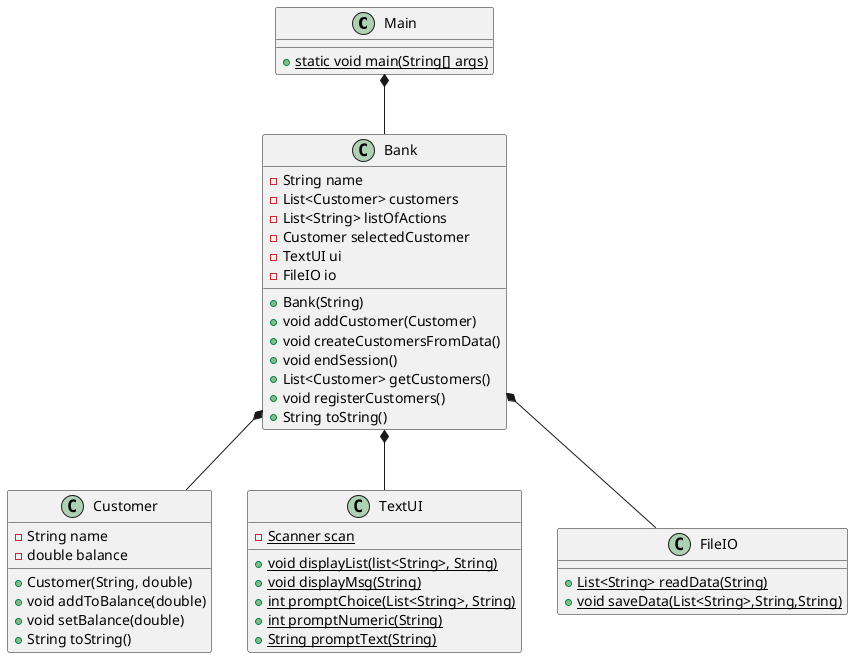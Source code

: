 @startuml
class Main{
 {static}+ static void main(String[] args)

}

class Bank{
 - String name
 - List<Customer> customers
 - List<String> listOfActions
 - Customer selectedCustomer
 - TextUI ui
 - FileIO io

 + Bank(String)
 + void addCustomer(Customer)
 + void createCustomersFromData()
 + void endSession()
 + List<Customer> getCustomers()
 + void registerCustomers()
 + String toString()
}

class Customer{
 - String name
 - double balance
 + Customer(String, double)
 + void addToBalance(double)
 + void setBalance(double)
 + String toString()

}

class TextUI{
 {static}- Scanner scan
 {static}+ void displayList(list<String>, String)
 {static}+ void displayMsg(String)
 {static}+ int promptChoice(List<String>, String)
 {static}+int promptNumeric(String)
 {static}+ String promptText(String)

}
class FileIO{
{static}+List<String> readData(String)
{static}+void saveData(List<String>,String,String)
}


Main *-- Bank
Bank *-- Customer
Bank *-- TextUI
Bank *-- FileIO

@enduml